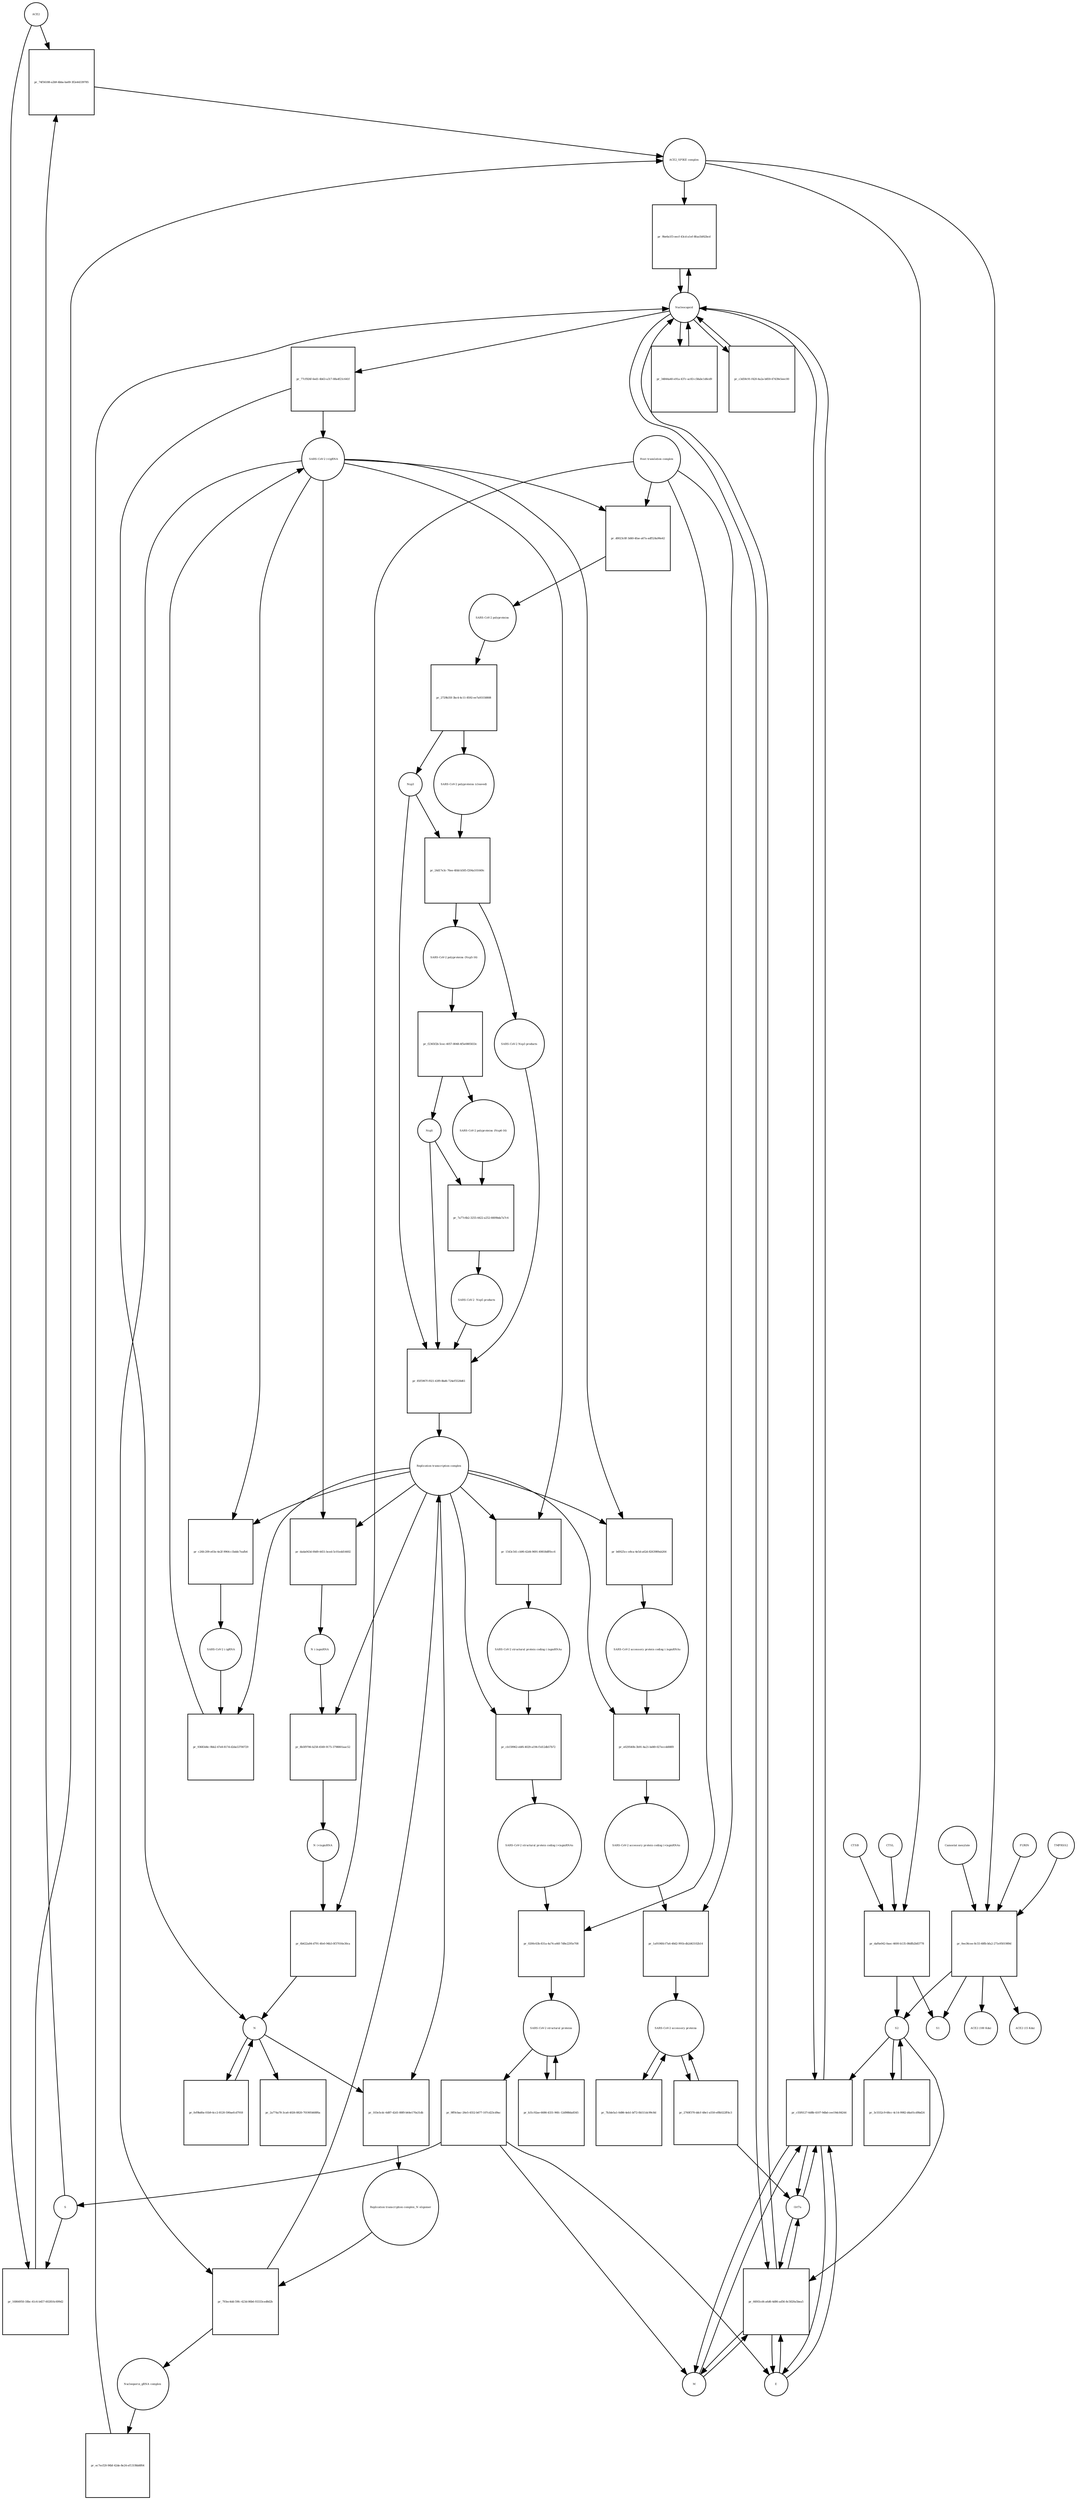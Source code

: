 strict digraph  {
ACE2 [annotation="", bipartite=0, cls=macromolecule, fontsize=4, label=ACE2, shape=circle];
"pr_74f56188-a2b9-4bba-ba69-3f2e44339785" [annotation="", bipartite=1, cls=process, fontsize=4, label="pr_74f56188-a2b9-4bba-ba69-3f2e44339785", shape=square];
"ACE2_SPIKE complex" [annotation="", bipartite=0, cls=complex, fontsize=4, label="ACE2_SPIKE complex", shape=circle];
S [annotation=urn_miriam_uniprot_P0DTC2, bipartite=0, cls="macromolecule multimer", fontsize=4, label=S, shape=circle];
Nucleocapsid [annotation="urn_miriam_obo.go_GO%3A0019013", bipartite=0, cls=complex, fontsize=4, label=Nucleocapsid, shape=circle];
"pr_9be6a1f3-eecf-43cd-a1ef-8faa1bf42bcd" [annotation="", bipartite=1, cls=process, fontsize=4, label="pr_9be6a1f3-eecf-43cd-a1ef-8faa1bf42bcd", shape=square];
"pr_daf6e042-0aec-4600-b135-08dfb2b83778" [annotation="", bipartite=1, cls=process, fontsize=4, label="pr_daf6e042-0aec-4600-b135-08dfb2b83778", shape=square];
S2 [annotation=urn_miriam_interpro_IPR002552, bipartite=0, cls=macromolecule, fontsize=4, label=S2, shape=circle];
CTSB [annotation="", bipartite=0, cls=macromolecule, fontsize=4, label=CTSB, shape=circle];
CTSL [annotation="", bipartite=0, cls=macromolecule, fontsize=4, label=CTSL, shape=circle];
S1 [annotation=urn_miriam_interpro_IPR002551, bipartite=0, cls=macromolecule, fontsize=4, label=S1, shape=circle];
"pr_16864950-18bc-41c6-b457-602816c699d2" [annotation="", bipartite=1, cls=process, fontsize=4, label="pr_16864950-18bc-41c6-b457-602816c699d2", shape=square];
"pr_66f45cd4-a6d6-4d86-ad56-8c5820a5bea5" [annotation="", bipartite=1, cls=process, fontsize=4, label="pr_66f45cd4-a6d6-4d86-ad56-8c5820a5bea5", shape=square];
E [annotation=urn_miriam_uniprot_P0DTC4, bipartite=0, cls=macromolecule, fontsize=4, label=E, shape=circle];
M [annotation=urn_miriam_uniprot_P0DTC5, bipartite=0, cls=macromolecule, fontsize=4, label=M, shape=circle];
Orf7a [annotation=urn_miriam_uniprot_P0DTC7, bipartite=0, cls=macromolecule, fontsize=4, label=Orf7a, shape=circle];
"pr_77cf926f-6ed1-4b63-a317-88a4f21c641f" [annotation="", bipartite=1, cls=process, fontsize=4, label="pr_77cf926f-6ed1-4b63-a317-88a4f21c641f", shape=square];
" SARS-CoV-2 (+)gRNA" [annotation=urn_miriam_refseq_NC_045512, bipartite=0, cls="nucleic acid feature", fontsize=4, label=" SARS-CoV-2 (+)gRNA", shape=circle];
N [annotation=urn_miriam_uniprot_P0DTC9, bipartite=0, cls="macromolecule multimer", fontsize=4, label=N, shape=circle];
"SARS-CoV-2 polyproteins" [annotation="", bipartite=0, cls=complex, fontsize=4, label="SARS-CoV-2 polyproteins", shape=circle];
"pr_2729b35f-3bc4-4c11-8592-ee7a93158808" [annotation="", bipartite=1, cls=process, fontsize=4, label="pr_2729b35f-3bc4-4c11-8592-ee7a93158808", shape=square];
"SARS-CoV-2 polyproteins (cleaved)" [annotation="", bipartite=0, cls=complex, fontsize=4, label="SARS-CoV-2 polyproteins (cleaved)", shape=circle];
Nsp3 [annotation=urn_miriam_ncbiprotein_YP_009725299, bipartite=0, cls=macromolecule, fontsize=4, label=Nsp3, shape=circle];
"pr_34844a40-e91a-437c-ac83-c58abc1d6cd9" [annotation="", bipartite=1, cls=process, fontsize=4, label="pr_34844a40-e91a-437c-ac83-c58abc1d6cd9", shape=square];
"pr_c3d59c91-f420-4a2a-b859-47439e5eec00" [annotation="", bipartite=1, cls=process, fontsize=4, label="pr_c3d59c91-f420-4a2a-b859-47439e5eec00", shape=square];
"SARS-CoV-2 structural proteins" [annotation="", bipartite=0, cls=complex, fontsize=4, label="SARS-CoV-2 structural proteins", shape=circle];
"pr_9ff0cbac-26e5-4552-b677-107cd23cd9ac" [annotation="", bipartite=1, cls=process, fontsize=4, label="pr_9ff0cbac-26e5-4552-b677-107cd23cd9ac", shape=square];
"pr_2a774a78-3ca6-4026-8820-701905468f6a" [annotation="", bipartite=1, cls=process, fontsize=4, label="pr_2a774a78-3ca6-4026-8820-701905468f6a", shape=square];
"SARS-CoV-2 accessory proteins" [annotation="", bipartite=0, cls=complex, fontsize=4, label="SARS-CoV-2 accessory proteins", shape=circle];
"pr_7b3de5a1-0d86-4eb1-bf72-0b511dc99c8d" [annotation="", bipartite=1, cls=process, fontsize=4, label="pr_7b3de5a1-0d86-4eb1-bf72-0b511dc99c8d", shape=square];
"pr_b31c92ae-6686-4331-96fc-12d988da8345" [annotation="", bipartite=1, cls=process, fontsize=4, label="pr_b31c92ae-6686-4331-96fc-12d988da8345", shape=square];
"pr_fef9bd0a-01b9-4cc2-8120-590aefcd7918" [annotation="", bipartite=1, cls=process, fontsize=4, label="pr_fef9bd0a-01b9-4cc2-8120-590aefcd7918", shape=square];
"SARS-CoV-2 accessory protein coding (-)sgmRNAs" [annotation="", bipartite=0, cls=complex, fontsize=4, label="SARS-CoV-2 accessory protein coding (-)sgmRNAs", shape=circle];
"pr_e029540b-3b91-4a21-bd49-027eccdd08f8" [annotation="", bipartite=1, cls=process, fontsize=4, label="pr_e029540b-3b91-4a21-bd49-027eccdd08f8", shape=square];
"SARS-CoV-2 accessory protein coding (+)sgmRNAs" [annotation="", bipartite=0, cls=complex, fontsize=4, label="SARS-CoV-2 accessory protein coding (+)sgmRNAs", shape=circle];
"Replication transcription complex" [annotation="", bipartite=0, cls=complex, fontsize=4, label="Replication transcription complex", shape=circle];
"SARS-CoV-2 structural protein coding (-)sgmRNAs" [annotation="", bipartite=0, cls=complex, fontsize=4, label="SARS-CoV-2 structural protein coding (-)sgmRNAs", shape=circle];
"pr_cb159962-ebf6-4029-a194-f1d12db57b72" [annotation="", bipartite=1, cls=process, fontsize=4, label="pr_cb159962-ebf6-4029-a194-f1d12db57b72", shape=square];
"SARS-CoV-2 structural protein coding (+)sgmRNAs" [annotation="", bipartite=0, cls=complex, fontsize=4, label="SARS-CoV-2 structural protein coding (+)sgmRNAs", shape=circle];
"N (-)sgmRNA" [annotation="", bipartite=0, cls="nucleic acid feature", fontsize=4, label="N (-)sgmRNA", shape=circle];
"pr_8b5f9706-b258-4569-9175-3798801aac52" [annotation="", bipartite=1, cls=process, fontsize=4, label="pr_8b5f9706-b258-4569-9175-3798801aac52", shape=square];
"N (+)sgmRNA" [annotation="", bipartite=0, cls="nucleic acid feature", fontsize=4, label="N (+)sgmRNA", shape=circle];
"pr_6b622a84-d791-4fe0-94b3-0f37016e30ca" [annotation="", bipartite=1, cls=process, fontsize=4, label="pr_6b622a84-d791-4fe0-94b3-0f37016e30ca", shape=square];
"Host translation complex" [annotation="urn_miriam_obo.go_GO%3A0070992", bipartite=0, cls=complex, fontsize=4, label="Host translation complex", shape=circle];
"pr_1a9106fd-f7a6-48d2-991b-db2d43102b14" [annotation="", bipartite=1, cls=process, fontsize=4, label="pr_1a9106fd-f7a6-48d2-991b-db2d43102b14", shape=square];
"pr_0200c63b-831a-4a74-a46f-7d8e2295e708" [annotation="", bipartite=1, cls=process, fontsize=4, label="pr_0200c63b-831a-4a74-a46f-7d8e2295e708", shape=square];
"Nucleoporin_gRNA complex " [annotation="urn_miriam_obo.go_GO%3A0019013", bipartite=0, cls=complex, fontsize=4, label="Nucleoporin_gRNA complex ", shape=circle];
"pr_ec7ecf20-96bf-42de-8e24-ef1319bb8f64" [annotation="", bipartite=1, cls=process, fontsize=4, label="pr_ec7ecf20-96bf-42de-8e24-ef1319bb8f64", shape=square];
"pr_2760f370-ddcf-48e1-a550-ef8b522ff4c3" [annotation="", bipartite=1, cls=process, fontsize=4, label="pr_2760f370-ddcf-48e1-a550-ef8b522ff4c3", shape=square];
"pr_0ee36cee-8c55-48fb-bfa2-271e9501989d" [annotation="", bipartite=1, cls=process, fontsize=4, label="pr_0ee36cee-8c55-48fb-bfa2-271e9501989d", shape=square];
FURIN [annotation="", bipartite=0, cls=macromolecule, fontsize=4, label=FURIN, shape=circle];
TMPRSS2 [annotation="", bipartite=0, cls=macromolecule, fontsize=4, label=TMPRSS2, shape=circle];
"Camostat mesylate" [annotation="urn_miriam_pubchem.compound_2536", bipartite=0, cls="simple chemical", fontsize=4, label="Camostat mesylate", shape=circle];
"ACE2 (100 Kda)" [annotation="", bipartite=0, cls=macromolecule, fontsize=4, label="ACE2 (100 Kda)", shape=circle];
"ACE2 (15 Kda)" [annotation="", bipartite=0, cls=macromolecule, fontsize=4, label="ACE2 (15 Kda)", shape=circle];
"pr_3c5552c9-68cc-4c14-9982-d4a01cd9bd24" [annotation="", bipartite=1, cls=process, fontsize=4, label="pr_3c5552c9-68cc-4c14-9982-d4a01cd9bd24", shape=square];
"pr_24d17e3c-76ee-4fdd-b585-f204a101649c" [annotation="", bipartite=1, cls=process, fontsize=4, label="pr_24d17e3c-76ee-4fdd-b585-f204a101649c", shape=square];
"SARS-CoV-2 Nsp3 products" [annotation="", bipartite=0, cls=complex, fontsize=4, label="SARS-CoV-2 Nsp3 products", shape=circle];
"SARS-CoV-2 polyproteins (Nsp5-16)" [annotation="", bipartite=0, cls=complex, fontsize=4, label="SARS-CoV-2 polyproteins (Nsp5-16)", shape=circle];
"pr_f2365f2b-5cec-4057-8048-4f5e0805833c" [annotation="", bipartite=1, cls=process, fontsize=4, label="pr_f2365f2b-5cec-4057-8048-4f5e0805833c", shape=square];
"SARS-CoV-2 polyproteins (Nsp6-16)" [annotation="", bipartite=0, cls=complex, fontsize=4, label="SARS-CoV-2 polyproteins (Nsp6-16)", shape=circle];
Nsp5 [annotation=urn_miriam_ncbiprotein_YP_009725301, bipartite=0, cls=macromolecule, fontsize=4, label=Nsp5, shape=circle];
"pr_7a77c6b2-3255-4422-a252-6609bda7a7c4" [annotation="", bipartite=1, cls=process, fontsize=4, label="pr_7a77c6b2-3255-4422-a252-6609bda7a7c4", shape=square];
"SARS-CoV-2  Nsp5 products" [annotation="", bipartite=0, cls=complex, fontsize=4, label="SARS-CoV-2  Nsp5 products", shape=circle];
"pr_d0023c8f-3d40-4fae-a67a-adf524a96e42" [annotation="", bipartite=1, cls=process, fontsize=4, label="pr_d0023c8f-3d40-4fae-a67a-adf524a96e42", shape=square];
"pr_85f5967f-f021-43f9-8bd6-724ef5528d61" [annotation="", bipartite=1, cls=process, fontsize=4, label="pr_85f5967f-f021-43f9-8bd6-724ef5528d61", shape=square];
"Replication transcription complex_N oligomer" [annotation="", bipartite=0, cls=complex, fontsize=4, label="Replication transcription complex_N oligomer", shape=circle];
"pr_793ec4dd-59fc-423d-86b6-93333ced8d2b" [annotation="", bipartite=1, cls=process, fontsize=4, label="pr_793ec4dd-59fc-423d-86b6-93333ced8d2b", shape=square];
"pr_c26fc209-e03e-4e2f-9964-c1bddc7eafb4" [annotation="", bipartite=1, cls=process, fontsize=4, label="pr_c26fc209-e03e-4e2f-9964-c1bddc7eafb4", shape=square];
" SARS-CoV-2 (-)gRNA" [annotation=urn_miriam_refseq_NC_045512, bipartite=0, cls="nucleic acid feature", fontsize=4, label=" SARS-CoV-2 (-)gRNA", shape=circle];
"pr_dada043d-00d9-4451-bced-5c01edd14602" [annotation="", bipartite=1, cls=process, fontsize=4, label="pr_dada043d-00d9-4451-bced-5c01edd14602", shape=square];
"pr_1543c541-cb90-42d4-9691-49818dff0cc6" [annotation="", bipartite=1, cls=process, fontsize=4, label="pr_1543c541-cb90-42d4-9691-49818dff0cc6", shape=square];
"pr_b6f425cc-e8ca-4e5d-a62d-8263989ab264" [annotation="", bipartite=1, cls=process, fontsize=4, label="pr_b6f425cc-e8ca-4e5d-a62d-8263989ab264", shape=square];
"pr_93683d4c-9bb2-47e8-817d-d2da53700729" [annotation="", bipartite=1, cls=process, fontsize=4, label="pr_93683d4c-9bb2-47e8-817d-d2da53700729", shape=square];
"pr_103e5cdc-6d87-42d1-88f0-b64e170a31db" [annotation="", bipartite=1, cls=process, fontsize=4, label="pr_103e5cdc-6d87-42d1-88f0-b64e170a31db", shape=square];
"pr_c55f6127-6d8b-4107-9dbd-cee19dc84244" [annotation="", bipartite=1, cls=process, fontsize=4, label="pr_c55f6127-6d8b-4107-9dbd-cee19dc84244", shape=square];
ACE2 -> "pr_74f56188-a2b9-4bba-ba69-3f2e44339785"  [annotation="", interaction_type=consumption];
ACE2 -> "pr_16864950-18bc-41c6-b457-602816c699d2"  [annotation="", interaction_type=consumption];
"pr_74f56188-a2b9-4bba-ba69-3f2e44339785" -> "ACE2_SPIKE complex"  [annotation="", interaction_type=production];
"ACE2_SPIKE complex" -> "pr_9be6a1f3-eecf-43cd-a1ef-8faa1bf42bcd"  [annotation="urn_miriam_pubmed_32142651|urn_miriam_pubmed_32094589|urn_miriam_taxonomy_2697049", interaction_type=stimulation];
"ACE2_SPIKE complex" -> "pr_daf6e042-0aec-4600-b135-08dfb2b83778"  [annotation="", interaction_type=consumption];
"ACE2_SPIKE complex" -> "pr_0ee36cee-8c55-48fb-bfa2-271e9501989d"  [annotation="", interaction_type=consumption];
S -> "pr_74f56188-a2b9-4bba-ba69-3f2e44339785"  [annotation="", interaction_type=consumption];
S -> "pr_16864950-18bc-41c6-b457-602816c699d2"  [annotation="", interaction_type=consumption];
Nucleocapsid -> "pr_9be6a1f3-eecf-43cd-a1ef-8faa1bf42bcd"  [annotation="", interaction_type=consumption];
Nucleocapsid -> "pr_66f45cd4-a6d6-4d86-ad56-8c5820a5bea5"  [annotation="", interaction_type=consumption];
Nucleocapsid -> "pr_77cf926f-6ed1-4b63-a317-88a4f21c641f"  [annotation="", interaction_type=consumption];
Nucleocapsid -> "pr_34844a40-e91a-437c-ac83-c58abc1d6cd9"  [annotation="", interaction_type=consumption];
Nucleocapsid -> "pr_c3d59c91-f420-4a2a-b859-47439e5eec00"  [annotation="", interaction_type=consumption];
Nucleocapsid -> "pr_c55f6127-6d8b-4107-9dbd-cee19dc84244"  [annotation="", interaction_type=consumption];
"pr_9be6a1f3-eecf-43cd-a1ef-8faa1bf42bcd" -> Nucleocapsid  [annotation="", interaction_type=production];
"pr_daf6e042-0aec-4600-b135-08dfb2b83778" -> S2  [annotation="", interaction_type=production];
"pr_daf6e042-0aec-4600-b135-08dfb2b83778" -> S1  [annotation="", interaction_type=production];
S2 -> "pr_66f45cd4-a6d6-4d86-ad56-8c5820a5bea5"  [annotation="urn_miriam_pubmed_32142651|urn_miriam_pubmed_32094589|urn_miriam_pubmed_32047258|urn_miriam_taxonomy_2697049", interaction_type=stimulation];
S2 -> "pr_3c5552c9-68cc-4c14-9982-d4a01cd9bd24"  [annotation="", interaction_type=consumption];
S2 -> "pr_c55f6127-6d8b-4107-9dbd-cee19dc84244"  [annotation="urn_miriam_pubmed_32142651|urn_miriam_pubmed_32047258|urn_miriam_taxonomy_2697049", interaction_type=stimulation];
CTSB -> "pr_daf6e042-0aec-4600-b135-08dfb2b83778"  [annotation="urn_miriam_pubmed_32142651|urn_miriam_taxonomy_2697049", interaction_type=catalysis];
CTSL -> "pr_daf6e042-0aec-4600-b135-08dfb2b83778"  [annotation="urn_miriam_pubmed_32142651|urn_miriam_taxonomy_2697049", interaction_type=catalysis];
"pr_16864950-18bc-41c6-b457-602816c699d2" -> "ACE2_SPIKE complex"  [annotation="", interaction_type=production];
"pr_66f45cd4-a6d6-4d86-ad56-8c5820a5bea5" -> Nucleocapsid  [annotation="", interaction_type=production];
"pr_66f45cd4-a6d6-4d86-ad56-8c5820a5bea5" -> E  [annotation="", interaction_type=production];
"pr_66f45cd4-a6d6-4d86-ad56-8c5820a5bea5" -> M  [annotation="", interaction_type=production];
"pr_66f45cd4-a6d6-4d86-ad56-8c5820a5bea5" -> Orf7a  [annotation="", interaction_type=production];
E -> "pr_66f45cd4-a6d6-4d86-ad56-8c5820a5bea5"  [annotation="", interaction_type=consumption];
E -> "pr_c55f6127-6d8b-4107-9dbd-cee19dc84244"  [annotation="", interaction_type=consumption];
M -> "pr_66f45cd4-a6d6-4d86-ad56-8c5820a5bea5"  [annotation="", interaction_type=consumption];
M -> "pr_c55f6127-6d8b-4107-9dbd-cee19dc84244"  [annotation="", interaction_type=consumption];
Orf7a -> "pr_66f45cd4-a6d6-4d86-ad56-8c5820a5bea5"  [annotation="", interaction_type=consumption];
Orf7a -> "pr_c55f6127-6d8b-4107-9dbd-cee19dc84244"  [annotation="", interaction_type=consumption];
"pr_77cf926f-6ed1-4b63-a317-88a4f21c641f" -> " SARS-CoV-2 (+)gRNA"  [annotation="", interaction_type=production];
"pr_77cf926f-6ed1-4b63-a317-88a4f21c641f" -> N  [annotation="", interaction_type=production];
" SARS-CoV-2 (+)gRNA" -> "pr_d0023c8f-3d40-4fae-a67a-adf524a96e42"  [annotation="", interaction_type=consumption];
" SARS-CoV-2 (+)gRNA" -> "pr_793ec4dd-59fc-423d-86b6-93333ced8d2b"  [annotation="", interaction_type=consumption];
" SARS-CoV-2 (+)gRNA" -> "pr_c26fc209-e03e-4e2f-9964-c1bddc7eafb4"  [annotation="", interaction_type=consumption];
" SARS-CoV-2 (+)gRNA" -> "pr_dada043d-00d9-4451-bced-5c01edd14602"  [annotation="", interaction_type=consumption];
" SARS-CoV-2 (+)gRNA" -> "pr_1543c541-cb90-42d4-9691-49818dff0cc6"  [annotation="", interaction_type=consumption];
" SARS-CoV-2 (+)gRNA" -> "pr_b6f425cc-e8ca-4e5d-a62d-8263989ab264"  [annotation="", interaction_type=consumption];
N -> "pr_2a774a78-3ca6-4026-8820-701905468f6a"  [annotation="", interaction_type=consumption];
N -> "pr_fef9bd0a-01b9-4cc2-8120-590aefcd7918"  [annotation="", interaction_type=consumption];
N -> "pr_103e5cdc-6d87-42d1-88f0-b64e170a31db"  [annotation="", interaction_type=consumption];
"SARS-CoV-2 polyproteins" -> "pr_2729b35f-3bc4-4c11-8592-ee7a93158808"  [annotation=urn_miriam_pubmed_31226023, interaction_type=catalysis];
"pr_2729b35f-3bc4-4c11-8592-ee7a93158808" -> "SARS-CoV-2 polyproteins (cleaved)"  [annotation="", interaction_type=production];
"pr_2729b35f-3bc4-4c11-8592-ee7a93158808" -> Nsp3  [annotation="", interaction_type=production];
"SARS-CoV-2 polyproteins (cleaved)" -> "pr_24d17e3c-76ee-4fdd-b585-f204a101649c"  [annotation="", interaction_type=consumption];
Nsp3 -> "pr_24d17e3c-76ee-4fdd-b585-f204a101649c"  [annotation="", interaction_type=catalysis];
Nsp3 -> "pr_85f5967f-f021-43f9-8bd6-724ef5528d61"  [annotation="", interaction_type=consumption];
"pr_34844a40-e91a-437c-ac83-c58abc1d6cd9" -> Nucleocapsid  [annotation="", interaction_type=production];
"pr_c3d59c91-f420-4a2a-b859-47439e5eec00" -> Nucleocapsid  [annotation="", interaction_type=production];
"SARS-CoV-2 structural proteins" -> "pr_9ff0cbac-26e5-4552-b677-107cd23cd9ac"  [annotation="", interaction_type=consumption];
"SARS-CoV-2 structural proteins" -> "pr_b31c92ae-6686-4331-96fc-12d988da8345"  [annotation="", interaction_type=consumption];
"pr_9ff0cbac-26e5-4552-b677-107cd23cd9ac" -> M  [annotation="", interaction_type=production];
"pr_9ff0cbac-26e5-4552-b677-107cd23cd9ac" -> E  [annotation="", interaction_type=production];
"pr_9ff0cbac-26e5-4552-b677-107cd23cd9ac" -> S  [annotation="", interaction_type=production];
"SARS-CoV-2 accessory proteins" -> "pr_7b3de5a1-0d86-4eb1-bf72-0b511dc99c8d"  [annotation="", interaction_type=consumption];
"SARS-CoV-2 accessory proteins" -> "pr_2760f370-ddcf-48e1-a550-ef8b522ff4c3"  [annotation="", interaction_type=consumption];
"pr_7b3de5a1-0d86-4eb1-bf72-0b511dc99c8d" -> "SARS-CoV-2 accessory proteins"  [annotation="", interaction_type=production];
"pr_b31c92ae-6686-4331-96fc-12d988da8345" -> "SARS-CoV-2 structural proteins"  [annotation="", interaction_type=production];
"pr_fef9bd0a-01b9-4cc2-8120-590aefcd7918" -> N  [annotation="", interaction_type=production];
"SARS-CoV-2 accessory protein coding (-)sgmRNAs" -> "pr_e029540b-3b91-4a21-bd49-027eccdd08f8"  [annotation="", interaction_type=consumption];
"pr_e029540b-3b91-4a21-bd49-027eccdd08f8" -> "SARS-CoV-2 accessory protein coding (+)sgmRNAs"  [annotation="", interaction_type=production];
"SARS-CoV-2 accessory protein coding (+)sgmRNAs" -> "pr_1a9106fd-f7a6-48d2-991b-db2d43102b14"  [annotation="", interaction_type=consumption];
"Replication transcription complex" -> "pr_e029540b-3b91-4a21-bd49-027eccdd08f8"  [annotation=urn_miriam_pubmed_31226023, interaction_type="necessary stimulation"];
"Replication transcription complex" -> "pr_cb159962-ebf6-4029-a194-f1d12db57b72"  [annotation=urn_miriam_pubmed_31226023, interaction_type="necessary stimulation"];
"Replication transcription complex" -> "pr_8b5f9706-b258-4569-9175-3798801aac52"  [annotation=urn_miriam_pubmed_31226023, interaction_type="necessary stimulation"];
"Replication transcription complex" -> "pr_c26fc209-e03e-4e2f-9964-c1bddc7eafb4"  [annotation=urn_miriam_pubmed_31226023, interaction_type="necessary stimulation"];
"Replication transcription complex" -> "pr_dada043d-00d9-4451-bced-5c01edd14602"  [annotation=urn_miriam_pubmed_31226023, interaction_type="necessary stimulation"];
"Replication transcription complex" -> "pr_1543c541-cb90-42d4-9691-49818dff0cc6"  [annotation=urn_miriam_pubmed_31226023, interaction_type="necessary stimulation"];
"Replication transcription complex" -> "pr_b6f425cc-e8ca-4e5d-a62d-8263989ab264"  [annotation=urn_miriam_pubmed_31226023, interaction_type="necessary stimulation"];
"Replication transcription complex" -> "pr_93683d4c-9bb2-47e8-817d-d2da53700729"  [annotation=urn_miriam_pubmed_31226023, interaction_type="necessary stimulation"];
"Replication transcription complex" -> "pr_103e5cdc-6d87-42d1-88f0-b64e170a31db"  [annotation="", interaction_type=consumption];
"SARS-CoV-2 structural protein coding (-)sgmRNAs" -> "pr_cb159962-ebf6-4029-a194-f1d12db57b72"  [annotation="", interaction_type=consumption];
"pr_cb159962-ebf6-4029-a194-f1d12db57b72" -> "SARS-CoV-2 structural protein coding (+)sgmRNAs"  [annotation="", interaction_type=production];
"SARS-CoV-2 structural protein coding (+)sgmRNAs" -> "pr_0200c63b-831a-4a74-a46f-7d8e2295e708"  [annotation="", interaction_type=consumption];
"N (-)sgmRNA" -> "pr_8b5f9706-b258-4569-9175-3798801aac52"  [annotation="", interaction_type=consumption];
"pr_8b5f9706-b258-4569-9175-3798801aac52" -> "N (+)sgmRNA"  [annotation="", interaction_type=production];
"N (+)sgmRNA" -> "pr_6b622a84-d791-4fe0-94b3-0f37016e30ca"  [annotation="", interaction_type=consumption];
"pr_6b622a84-d791-4fe0-94b3-0f37016e30ca" -> N  [annotation="", interaction_type=production];
"Host translation complex" -> "pr_6b622a84-d791-4fe0-94b3-0f37016e30ca"  [annotation="", interaction_type="necessary stimulation"];
"Host translation complex" -> "pr_1a9106fd-f7a6-48d2-991b-db2d43102b14"  [annotation=urn_miriam_pubmed_31226023, interaction_type="necessary stimulation"];
"Host translation complex" -> "pr_0200c63b-831a-4a74-a46f-7d8e2295e708"  [annotation=urn_miriam_pubmed_31226023, interaction_type="necessary stimulation"];
"Host translation complex" -> "pr_d0023c8f-3d40-4fae-a67a-adf524a96e42"  [annotation="", interaction_type="necessary stimulation"];
"pr_1a9106fd-f7a6-48d2-991b-db2d43102b14" -> "SARS-CoV-2 accessory proteins"  [annotation="", interaction_type=production];
"pr_0200c63b-831a-4a74-a46f-7d8e2295e708" -> "SARS-CoV-2 structural proteins"  [annotation="", interaction_type=production];
"Nucleoporin_gRNA complex " -> "pr_ec7ecf20-96bf-42de-8e24-ef1319bb8f64"  [annotation="", interaction_type=consumption];
"pr_ec7ecf20-96bf-42de-8e24-ef1319bb8f64" -> Nucleocapsid  [annotation="", interaction_type=production];
"pr_2760f370-ddcf-48e1-a550-ef8b522ff4c3" -> "SARS-CoV-2 accessory proteins"  [annotation="", interaction_type=production];
"pr_2760f370-ddcf-48e1-a550-ef8b522ff4c3" -> Orf7a  [annotation="", interaction_type=production];
"pr_0ee36cee-8c55-48fb-bfa2-271e9501989d" -> S2  [annotation="", interaction_type=production];
"pr_0ee36cee-8c55-48fb-bfa2-271e9501989d" -> "ACE2 (100 Kda)"  [annotation="", interaction_type=production];
"pr_0ee36cee-8c55-48fb-bfa2-271e9501989d" -> S1  [annotation="", interaction_type=production];
"pr_0ee36cee-8c55-48fb-bfa2-271e9501989d" -> "ACE2 (15 Kda)"  [annotation="", interaction_type=production];
FURIN -> "pr_0ee36cee-8c55-48fb-bfa2-271e9501989d"  [annotation="urn_miriam_pubmed_32142651|urn_miriam_pubmed_32362314|urn_miriam_taxonomy_2697049", interaction_type=catalysis];
TMPRSS2 -> "pr_0ee36cee-8c55-48fb-bfa2-271e9501989d"  [annotation="urn_miriam_pubmed_32142651|urn_miriam_pubmed_32362314|urn_miriam_taxonomy_2697049", interaction_type=catalysis];
"Camostat mesylate" -> "pr_0ee36cee-8c55-48fb-bfa2-271e9501989d"  [annotation="urn_miriam_pubmed_32142651|urn_miriam_pubmed_32362314|urn_miriam_taxonomy_2697049", interaction_type=inhibition];
"pr_3c5552c9-68cc-4c14-9982-d4a01cd9bd24" -> S2  [annotation="", interaction_type=production];
"pr_24d17e3c-76ee-4fdd-b585-f204a101649c" -> "SARS-CoV-2 Nsp3 products"  [annotation="", interaction_type=production];
"pr_24d17e3c-76ee-4fdd-b585-f204a101649c" -> "SARS-CoV-2 polyproteins (Nsp5-16)"  [annotation="", interaction_type=production];
"SARS-CoV-2 Nsp3 products" -> "pr_85f5967f-f021-43f9-8bd6-724ef5528d61"  [annotation="", interaction_type=consumption];
"SARS-CoV-2 polyproteins (Nsp5-16)" -> "pr_f2365f2b-5cec-4057-8048-4f5e0805833c"  [annotation="", interaction_type=catalysis];
"pr_f2365f2b-5cec-4057-8048-4f5e0805833c" -> "SARS-CoV-2 polyproteins (Nsp6-16)"  [annotation="", interaction_type=production];
"pr_f2365f2b-5cec-4057-8048-4f5e0805833c" -> Nsp5  [annotation="", interaction_type=production];
"SARS-CoV-2 polyproteins (Nsp6-16)" -> "pr_7a77c6b2-3255-4422-a252-6609bda7a7c4"  [annotation="", interaction_type=consumption];
Nsp5 -> "pr_7a77c6b2-3255-4422-a252-6609bda7a7c4"  [annotation="", interaction_type=catalysis];
Nsp5 -> "pr_85f5967f-f021-43f9-8bd6-724ef5528d61"  [annotation="", interaction_type=consumption];
"pr_7a77c6b2-3255-4422-a252-6609bda7a7c4" -> "SARS-CoV-2  Nsp5 products"  [annotation="", interaction_type=production];
"SARS-CoV-2  Nsp5 products" -> "pr_85f5967f-f021-43f9-8bd6-724ef5528d61"  [annotation="", interaction_type=consumption];
"pr_d0023c8f-3d40-4fae-a67a-adf524a96e42" -> "SARS-CoV-2 polyproteins"  [annotation="", interaction_type=production];
"pr_85f5967f-f021-43f9-8bd6-724ef5528d61" -> "Replication transcription complex"  [annotation="", interaction_type=production];
"Replication transcription complex_N oligomer" -> "pr_793ec4dd-59fc-423d-86b6-93333ced8d2b"  [annotation="", interaction_type=consumption];
"pr_793ec4dd-59fc-423d-86b6-93333ced8d2b" -> "Nucleoporin_gRNA complex "  [annotation="", interaction_type=production];
"pr_793ec4dd-59fc-423d-86b6-93333ced8d2b" -> "Replication transcription complex"  [annotation="", interaction_type=production];
"pr_c26fc209-e03e-4e2f-9964-c1bddc7eafb4" -> " SARS-CoV-2 (-)gRNA"  [annotation="", interaction_type=production];
" SARS-CoV-2 (-)gRNA" -> "pr_93683d4c-9bb2-47e8-817d-d2da53700729"  [annotation="", interaction_type=consumption];
"pr_dada043d-00d9-4451-bced-5c01edd14602" -> "N (-)sgmRNA"  [annotation="", interaction_type=production];
"pr_1543c541-cb90-42d4-9691-49818dff0cc6" -> "SARS-CoV-2 structural protein coding (-)sgmRNAs"  [annotation="", interaction_type=production];
"pr_b6f425cc-e8ca-4e5d-a62d-8263989ab264" -> "SARS-CoV-2 accessory protein coding (-)sgmRNAs"  [annotation="", interaction_type=production];
"pr_93683d4c-9bb2-47e8-817d-d2da53700729" -> " SARS-CoV-2 (+)gRNA"  [annotation="", interaction_type=production];
"pr_103e5cdc-6d87-42d1-88f0-b64e170a31db" -> "Replication transcription complex_N oligomer"  [annotation="", interaction_type=production];
"pr_c55f6127-6d8b-4107-9dbd-cee19dc84244" -> Nucleocapsid  [annotation="", interaction_type=production];
"pr_c55f6127-6d8b-4107-9dbd-cee19dc84244" -> Orf7a  [annotation="", interaction_type=production];
"pr_c55f6127-6d8b-4107-9dbd-cee19dc84244" -> E  [annotation="", interaction_type=production];
"pr_c55f6127-6d8b-4107-9dbd-cee19dc84244" -> M  [annotation="", interaction_type=production];
}
